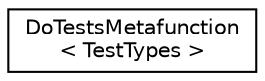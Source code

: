 digraph "Graphical Class Hierarchy"
{
  edge [fontname="Helvetica",fontsize="10",labelfontname="Helvetica",labelfontsize="10"];
  node [fontname="Helvetica",fontsize="10",shape=record];
  rankdir="LR";
  Node0 [label="DoTestsMetafunction\l\< TestTypes \>",height=0.2,width=0.4,color="black", fillcolor="white", style="filled",URL="$struct_do_tests_metafunction.html"];
}
